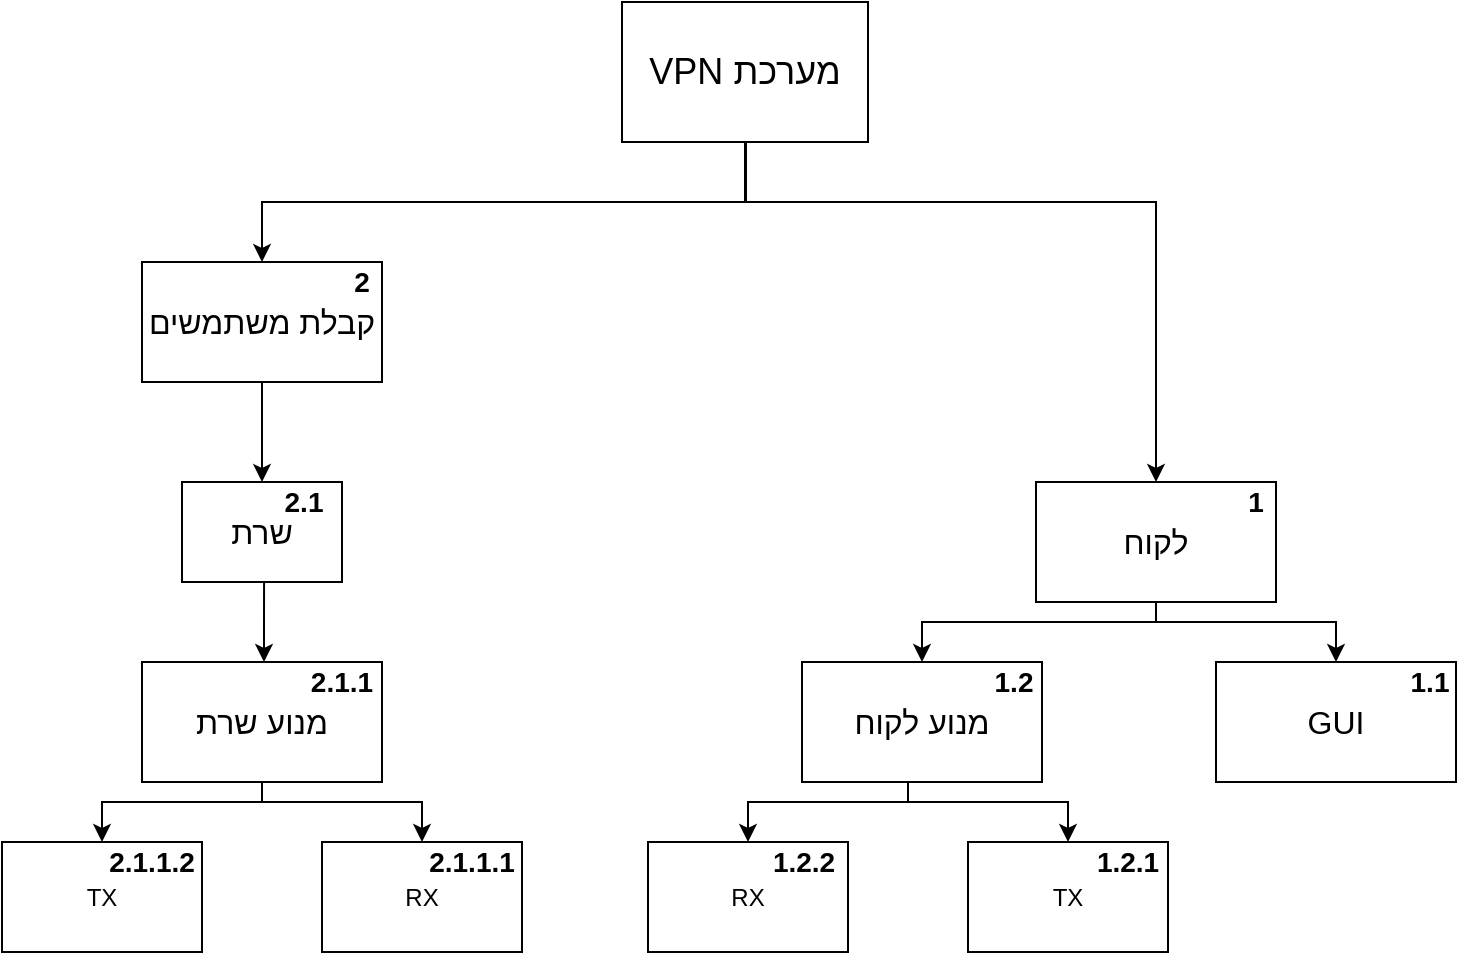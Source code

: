 <mxfile version="14.6.13" type="device"><diagram id="QhthXnGQXh9P9Imiwqj4" name="‫עמוד-1‬"><mxGraphModel dx="1091" dy="853" grid="1" gridSize="10" guides="1" tooltips="1" connect="1" arrows="1" fold="1" page="1" pageScale="1" pageWidth="827" pageHeight="1169" math="0" shadow="0"><root><mxCell id="0"/><mxCell id="1" parent="0"/><mxCell id="7OM1wq7uVtW4bIICx7WD-47" value="" style="edgeStyle=orthogonalEdgeStyle;rounded=0;orthogonalLoop=1;jettySize=auto;html=1;entryX=0.5;entryY=0;entryDx=0;entryDy=0;" edge="1" parent="1" target="7OM1wq7uVtW4bIICx7WD-50"><mxGeometry relative="1" as="geometry"><mxPoint x="462" y="160" as="sourcePoint"/><mxPoint x="262" y="220" as="targetPoint"/><Array as="points"><mxPoint x="462" y="190"/><mxPoint x="220" y="190"/></Array></mxGeometry></mxCell><mxCell id="7OM1wq7uVtW4bIICx7WD-48" value="" style="edgeStyle=orthogonalEdgeStyle;rounded=0;orthogonalLoop=1;jettySize=auto;html=1;" edge="1" parent="1" source="7OM1wq7uVtW4bIICx7WD-49" target="7OM1wq7uVtW4bIICx7WD-53"><mxGeometry relative="1" as="geometry"><Array as="points"><mxPoint x="462" y="190"/><mxPoint x="667" y="190"/></Array></mxGeometry></mxCell><mxCell id="7OM1wq7uVtW4bIICx7WD-49" value="&lt;font style=&quot;font-size: 18px&quot;&gt;VPN מערכת&lt;/font&gt;" style="rounded=0;whiteSpace=wrap;html=1;" vertex="1" parent="1"><mxGeometry x="400" y="90" width="123" height="70" as="geometry"/></mxCell><mxCell id="7OM1wq7uVtW4bIICx7WD-50" value="&lt;font style=&quot;font-size: 16px&quot;&gt;קבלת משתמשים&lt;/font&gt;" style="whiteSpace=wrap;html=1;rounded=0;" vertex="1" parent="1"><mxGeometry x="160" y="220" width="120" height="60" as="geometry"/></mxCell><mxCell id="7OM1wq7uVtW4bIICx7WD-51" value="" style="edgeStyle=orthogonalEdgeStyle;rounded=0;orthogonalLoop=1;jettySize=auto;html=1;" edge="1" parent="1" source="7OM1wq7uVtW4bIICx7WD-53" target="7OM1wq7uVtW4bIICx7WD-54"><mxGeometry relative="1" as="geometry"><Array as="points"><mxPoint x="667" y="400"/><mxPoint x="757" y="400"/></Array></mxGeometry></mxCell><mxCell id="7OM1wq7uVtW4bIICx7WD-52" value="" style="edgeStyle=orthogonalEdgeStyle;rounded=0;orthogonalLoop=1;jettySize=auto;html=1;" edge="1" parent="1" source="7OM1wq7uVtW4bIICx7WD-53" target="7OM1wq7uVtW4bIICx7WD-55"><mxGeometry relative="1" as="geometry"><Array as="points"><mxPoint x="667" y="400"/><mxPoint x="550" y="400"/></Array></mxGeometry></mxCell><mxCell id="7OM1wq7uVtW4bIICx7WD-53" value="&lt;font style=&quot;font-size: 16px&quot;&gt;לקוח&lt;/font&gt;" style="whiteSpace=wrap;html=1;rounded=0;" vertex="1" parent="1"><mxGeometry x="607" y="330" width="120" height="60" as="geometry"/></mxCell><mxCell id="7OM1wq7uVtW4bIICx7WD-54" value="&lt;font style=&quot;font-size: 16px&quot;&gt;GUI&lt;/font&gt;" style="whiteSpace=wrap;html=1;rounded=0;" vertex="1" parent="1"><mxGeometry x="697" y="420" width="120" height="60" as="geometry"/></mxCell><mxCell id="7OM1wq7uVtW4bIICx7WD-55" value="&lt;span style=&quot;font-size: 16px&quot;&gt;מנוע לקוח&lt;/span&gt;" style="whiteSpace=wrap;html=1;rounded=0;" vertex="1" parent="1"><mxGeometry x="490" y="420" width="120" height="60" as="geometry"/></mxCell><mxCell id="7OM1wq7uVtW4bIICx7WD-56" value="&lt;b&gt;&lt;font style=&quot;font-size: 14px&quot;&gt;1&lt;/font&gt;&lt;/b&gt;" style="text;html=1;strokeColor=none;fillColor=none;align=center;verticalAlign=middle;whiteSpace=wrap;rounded=0;" vertex="1" parent="1"><mxGeometry x="697" y="330" width="40" height="20" as="geometry"/></mxCell><mxCell id="7OM1wq7uVtW4bIICx7WD-57" value="&lt;b&gt;&lt;font style=&quot;font-size: 14px&quot;&gt;2&lt;/font&gt;&lt;/b&gt;" style="text;html=1;strokeColor=none;fillColor=none;align=center;verticalAlign=middle;whiteSpace=wrap;rounded=0;" vertex="1" parent="1"><mxGeometry x="250" y="220" width="40" height="20" as="geometry"/></mxCell><mxCell id="7OM1wq7uVtW4bIICx7WD-58" value="" style="edgeStyle=orthogonalEdgeStyle;rounded=0;orthogonalLoop=1;jettySize=auto;html=1;" edge="1" parent="1" source="7OM1wq7uVtW4bIICx7WD-59" target="7OM1wq7uVtW4bIICx7WD-77"><mxGeometry relative="1" as="geometry"><Array as="points"><mxPoint x="220" y="490"/><mxPoint x="140" y="490"/></Array></mxGeometry></mxCell><mxCell id="7OM1wq7uVtW4bIICx7WD-59" value="&lt;font style=&quot;font-size: 16px&quot;&gt;מנוע שרת&lt;/font&gt;" style="whiteSpace=wrap;html=1;rounded=0;" vertex="1" parent="1"><mxGeometry x="160" y="420" width="120" height="60" as="geometry"/></mxCell><mxCell id="7OM1wq7uVtW4bIICx7WD-60" value="&lt;b&gt;&lt;font style=&quot;font-size: 14px&quot;&gt;1.1&lt;/font&gt;&lt;/b&gt;" style="text;html=1;strokeColor=none;fillColor=none;align=center;verticalAlign=middle;whiteSpace=wrap;rounded=0;" vertex="1" parent="1"><mxGeometry x="784" y="420" width="40" height="20" as="geometry"/></mxCell><mxCell id="7OM1wq7uVtW4bIICx7WD-61" value="&lt;b&gt;&lt;font style=&quot;font-size: 14px&quot;&gt;1.2&lt;/font&gt;&lt;/b&gt;" style="text;html=1;strokeColor=none;fillColor=none;align=center;verticalAlign=middle;whiteSpace=wrap;rounded=0;" vertex="1" parent="1"><mxGeometry x="585" y="420" width="22" height="20" as="geometry"/></mxCell><mxCell id="7OM1wq7uVtW4bIICx7WD-62" value="&lt;font style=&quot;font-size: 16px&quot;&gt;שרת&lt;/font&gt;" style="whiteSpace=wrap;html=1;rounded=0;" vertex="1" parent="1"><mxGeometry x="180" y="330" width="80" height="50" as="geometry"/></mxCell><mxCell id="7OM1wq7uVtW4bIICx7WD-63" value="&lt;b&gt;&lt;font style=&quot;font-size: 14px&quot;&gt;2.1&lt;/font&gt;&lt;/b&gt;" style="text;html=1;strokeColor=none;fillColor=none;align=center;verticalAlign=middle;whiteSpace=wrap;rounded=0;" vertex="1" parent="1"><mxGeometry x="221" y="330" width="40" height="20" as="geometry"/></mxCell><mxCell id="7OM1wq7uVtW4bIICx7WD-64" value="" style="edgeStyle=orthogonalEdgeStyle;rounded=0;orthogonalLoop=1;jettySize=auto;html=1;exitX=0.513;exitY=1;exitDx=0;exitDy=0;exitPerimeter=0;" edge="1" parent="1" source="7OM1wq7uVtW4bIICx7WD-62"><mxGeometry relative="1" as="geometry"><mxPoint x="221" y="390" as="sourcePoint"/><mxPoint x="221" y="420" as="targetPoint"/><Array as="points"/></mxGeometry></mxCell><mxCell id="7OM1wq7uVtW4bIICx7WD-65" value="&lt;b&gt;&lt;font style=&quot;font-size: 14px&quot;&gt;2.1.1&lt;/font&gt;&lt;/b&gt;" style="text;html=1;strokeColor=none;fillColor=none;align=center;verticalAlign=middle;whiteSpace=wrap;rounded=0;" vertex="1" parent="1"><mxGeometry x="240" y="420" width="40" height="20" as="geometry"/></mxCell><mxCell id="7OM1wq7uVtW4bIICx7WD-68" value="" style="endArrow=classic;html=1;exitX=0.5;exitY=1;exitDx=0;exitDy=0;entryX=0.5;entryY=0;entryDx=0;entryDy=0;" edge="1" parent="1" source="7OM1wq7uVtW4bIICx7WD-50" target="7OM1wq7uVtW4bIICx7WD-62"><mxGeometry relative="1" as="geometry"><mxPoint x="310" y="530" as="sourcePoint"/><mxPoint x="410" y="530" as="targetPoint"/></mxGeometry></mxCell><mxCell id="7OM1wq7uVtW4bIICx7WD-77" value="TX" style="whiteSpace=wrap;html=1;rounded=0;" vertex="1" parent="1"><mxGeometry x="90" y="510" width="100" height="55" as="geometry"/></mxCell><mxCell id="7OM1wq7uVtW4bIICx7WD-78" value="" style="edgeStyle=orthogonalEdgeStyle;rounded=0;orthogonalLoop=1;jettySize=auto;html=1;exitX=0.5;exitY=1;exitDx=0;exitDy=0;" edge="1" parent="1" source="7OM1wq7uVtW4bIICx7WD-59" target="7OM1wq7uVtW4bIICx7WD-79"><mxGeometry relative="1" as="geometry"><mxPoint x="410" y="485" as="sourcePoint"/><Array as="points"><mxPoint x="220" y="490"/><mxPoint x="300" y="490"/></Array></mxGeometry></mxCell><mxCell id="7OM1wq7uVtW4bIICx7WD-79" value="RX" style="whiteSpace=wrap;html=1;rounded=0;" vertex="1" parent="1"><mxGeometry x="250" y="510" width="100" height="55" as="geometry"/></mxCell><mxCell id="7OM1wq7uVtW4bIICx7WD-80" value="" style="edgeStyle=orthogonalEdgeStyle;rounded=0;orthogonalLoop=1;jettySize=auto;html=1;" edge="1" parent="1" target="7OM1wq7uVtW4bIICx7WD-81"><mxGeometry relative="1" as="geometry"><mxPoint x="543" y="480" as="sourcePoint"/><Array as="points"><mxPoint x="543" y="490"/><mxPoint x="463" y="490"/></Array></mxGeometry></mxCell><mxCell id="7OM1wq7uVtW4bIICx7WD-81" value="RX" style="whiteSpace=wrap;html=1;rounded=0;" vertex="1" parent="1"><mxGeometry x="413" y="510" width="100" height="55" as="geometry"/></mxCell><mxCell id="7OM1wq7uVtW4bIICx7WD-82" value="" style="edgeStyle=orthogonalEdgeStyle;rounded=0;orthogonalLoop=1;jettySize=auto;html=1;exitX=0.5;exitY=1;exitDx=0;exitDy=0;" edge="1" parent="1" target="7OM1wq7uVtW4bIICx7WD-83"><mxGeometry relative="1" as="geometry"><mxPoint x="543" y="480" as="sourcePoint"/><Array as="points"><mxPoint x="543" y="490"/><mxPoint x="623" y="490"/></Array></mxGeometry></mxCell><mxCell id="7OM1wq7uVtW4bIICx7WD-83" value="TX" style="whiteSpace=wrap;html=1;rounded=0;" vertex="1" parent="1"><mxGeometry x="573" y="510" width="100" height="55" as="geometry"/></mxCell><mxCell id="7OM1wq7uVtW4bIICx7WD-84" value="&lt;b&gt;&lt;font style=&quot;font-size: 14px&quot;&gt;1.2.1&lt;/font&gt;&lt;/b&gt;" style="text;html=1;strokeColor=none;fillColor=none;align=center;verticalAlign=middle;whiteSpace=wrap;rounded=0;" vertex="1" parent="1"><mxGeometry x="642" y="510" width="22" height="20" as="geometry"/></mxCell><mxCell id="7OM1wq7uVtW4bIICx7WD-85" value="&lt;b&gt;&lt;font style=&quot;font-size: 14px&quot;&gt;1.2.2&lt;/font&gt;&lt;/b&gt;" style="text;html=1;strokeColor=none;fillColor=none;align=center;verticalAlign=middle;whiteSpace=wrap;rounded=0;" vertex="1" parent="1"><mxGeometry x="480" y="510" width="22" height="20" as="geometry"/></mxCell><mxCell id="7OM1wq7uVtW4bIICx7WD-86" value="&lt;b&gt;&lt;font style=&quot;font-size: 14px&quot;&gt;2.1.1.1&lt;/font&gt;&lt;/b&gt;" style="text;html=1;strokeColor=none;fillColor=none;align=center;verticalAlign=middle;whiteSpace=wrap;rounded=0;" vertex="1" parent="1"><mxGeometry x="305" y="510" width="40" height="20" as="geometry"/></mxCell><mxCell id="7OM1wq7uVtW4bIICx7WD-87" value="&lt;b&gt;&lt;font style=&quot;font-size: 14px&quot;&gt;2.1.1.2&lt;/font&gt;&lt;/b&gt;" style="text;html=1;strokeColor=none;fillColor=none;align=center;verticalAlign=middle;whiteSpace=wrap;rounded=0;" vertex="1" parent="1"><mxGeometry x="145" y="510" width="40" height="20" as="geometry"/></mxCell></root></mxGraphModel></diagram></mxfile>